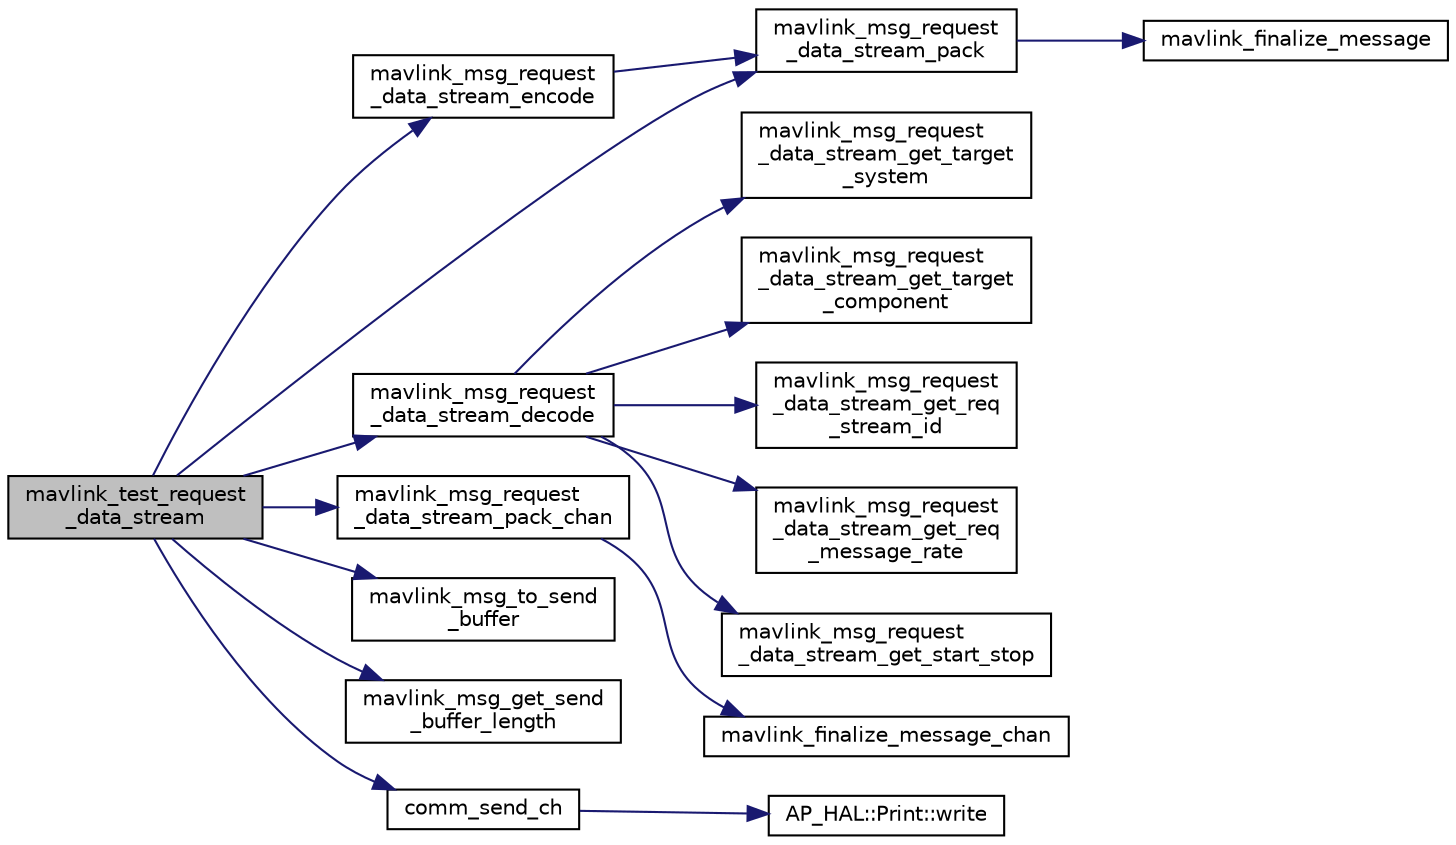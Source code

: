 digraph "mavlink_test_request_data_stream"
{
 // INTERACTIVE_SVG=YES
  edge [fontname="Helvetica",fontsize="10",labelfontname="Helvetica",labelfontsize="10"];
  node [fontname="Helvetica",fontsize="10",shape=record];
  rankdir="LR";
  Node1 [label="mavlink_test_request\l_data_stream",height=0.2,width=0.4,color="black", fillcolor="grey75", style="filled" fontcolor="black"];
  Node1 -> Node2 [color="midnightblue",fontsize="10",style="solid",fontname="Helvetica"];
  Node2 [label="mavlink_msg_request\l_data_stream_encode",height=0.2,width=0.4,color="black", fillcolor="white", style="filled",URL="$v0_89_2common_2mavlink__msg__request__data__stream_8h.html#ae0e74ac1b0269bbc0f16ce59a00e227c",tooltip="Encode a request_data_stream struct into a message. "];
  Node2 -> Node3 [color="midnightblue",fontsize="10",style="solid",fontname="Helvetica"];
  Node3 [label="mavlink_msg_request\l_data_stream_pack",height=0.2,width=0.4,color="black", fillcolor="white", style="filled",URL="$v0_89_2common_2mavlink__msg__request__data__stream_8h.html#a45fa5a3a9768d7c400f52ff8bbc4a6e5",tooltip="Pack a request_data_stream message. "];
  Node3 -> Node4 [color="midnightblue",fontsize="10",style="solid",fontname="Helvetica"];
  Node4 [label="mavlink_finalize_message",height=0.2,width=0.4,color="black", fillcolor="white", style="filled",URL="$v0_89_2mavlink__helpers_8h.html#af3bea083c5ec83f5b6570b2bd4a817d0",tooltip="Finalize a MAVLink message with MAVLINK_COMM_0 as default channel. "];
  Node1 -> Node5 [color="midnightblue",fontsize="10",style="solid",fontname="Helvetica"];
  Node5 [label="mavlink_msg_request\l_data_stream_decode",height=0.2,width=0.4,color="black", fillcolor="white", style="filled",URL="$v0_89_2common_2mavlink__msg__request__data__stream_8h.html#af8bfc73e0e6187f3562eb1fc33d93e33",tooltip="Decode a request_data_stream message into a struct. "];
  Node5 -> Node6 [color="midnightblue",fontsize="10",style="solid",fontname="Helvetica"];
  Node6 [label="mavlink_msg_request\l_data_stream_get_target\l_system",height=0.2,width=0.4,color="black", fillcolor="white", style="filled",URL="$v0_89_2common_2mavlink__msg__request__data__stream_8h.html#ab8d7d85386505484c7842677d67bf024",tooltip="Send a request_data_stream message. "];
  Node5 -> Node7 [color="midnightblue",fontsize="10",style="solid",fontname="Helvetica"];
  Node7 [label="mavlink_msg_request\l_data_stream_get_target\l_component",height=0.2,width=0.4,color="black", fillcolor="white", style="filled",URL="$v0_89_2common_2mavlink__msg__request__data__stream_8h.html#a5bb35db644a769c6a6a872fff2659985",tooltip="Get field target_component from request_data_stream message. "];
  Node5 -> Node8 [color="midnightblue",fontsize="10",style="solid",fontname="Helvetica"];
  Node8 [label="mavlink_msg_request\l_data_stream_get_req\l_stream_id",height=0.2,width=0.4,color="black", fillcolor="white", style="filled",URL="$v0_89_2common_2mavlink__msg__request__data__stream_8h.html#ad8082fdb8fb08553c3202db0c5328ad2",tooltip="Get field req_stream_id from request_data_stream message. "];
  Node5 -> Node9 [color="midnightblue",fontsize="10",style="solid",fontname="Helvetica"];
  Node9 [label="mavlink_msg_request\l_data_stream_get_req\l_message_rate",height=0.2,width=0.4,color="black", fillcolor="white", style="filled",URL="$v0_89_2common_2mavlink__msg__request__data__stream_8h.html#a978248fa5cf7bc1c087b7cbb568b697c",tooltip="Get field req_message_rate from request_data_stream message. "];
  Node5 -> Node10 [color="midnightblue",fontsize="10",style="solid",fontname="Helvetica"];
  Node10 [label="mavlink_msg_request\l_data_stream_get_start_stop",height=0.2,width=0.4,color="black", fillcolor="white", style="filled",URL="$v0_89_2common_2mavlink__msg__request__data__stream_8h.html#aad188d44d26186a8f766e29682dca819",tooltip="Get field start_stop from request_data_stream message. "];
  Node1 -> Node3 [color="midnightblue",fontsize="10",style="solid",fontname="Helvetica"];
  Node1 -> Node11 [color="midnightblue",fontsize="10",style="solid",fontname="Helvetica"];
  Node11 [label="mavlink_msg_request\l_data_stream_pack_chan",height=0.2,width=0.4,color="black", fillcolor="white", style="filled",URL="$v0_89_2common_2mavlink__msg__request__data__stream_8h.html#a45c6d7dcb2b7942dbd1b386fc8c235e5",tooltip="Pack a request_data_stream message on a channel. "];
  Node11 -> Node12 [color="midnightblue",fontsize="10",style="solid",fontname="Helvetica"];
  Node12 [label="mavlink_finalize_message_chan",height=0.2,width=0.4,color="black", fillcolor="white", style="filled",URL="$v0_89_2mavlink__helpers_8h.html#aa66131138fc02101dcc73b4b556ab422",tooltip="Finalize a MAVLink message with channel assignment. "];
  Node1 -> Node13 [color="midnightblue",fontsize="10",style="solid",fontname="Helvetica"];
  Node13 [label="mavlink_msg_to_send\l_buffer",height=0.2,width=0.4,color="black", fillcolor="white", style="filled",URL="$v0_89_2mavlink__helpers_8h.html#afea0a9befa84822fd62c2899ea0d849e",tooltip="Pack a message to send it over a serial byte stream. "];
  Node1 -> Node14 [color="midnightblue",fontsize="10",style="solid",fontname="Helvetica"];
  Node14 [label="mavlink_msg_get_send\l_buffer_length",height=0.2,width=0.4,color="black", fillcolor="white", style="filled",URL="$v0_89_2protocol_8h.html#aa86c08f27aabb7a2e12a67f189f590c8",tooltip="Get the required buffer size for this message. "];
  Node1 -> Node15 [color="midnightblue",fontsize="10",style="solid",fontname="Helvetica"];
  Node15 [label="comm_send_ch",height=0.2,width=0.4,color="black", fillcolor="white", style="filled",URL="$GCS__MAVLink_8h.html#ab753873a1ee10adedd0ce246311468f8"];
  Node15 -> Node16 [color="midnightblue",fontsize="10",style="solid",fontname="Helvetica"];
  Node16 [label="AP_HAL::Print::write",height=0.2,width=0.4,color="black", fillcolor="white", style="filled",URL="$classAP__HAL_1_1Print.html#acc65391952a43334f8f5c9bef341f501"];
}
